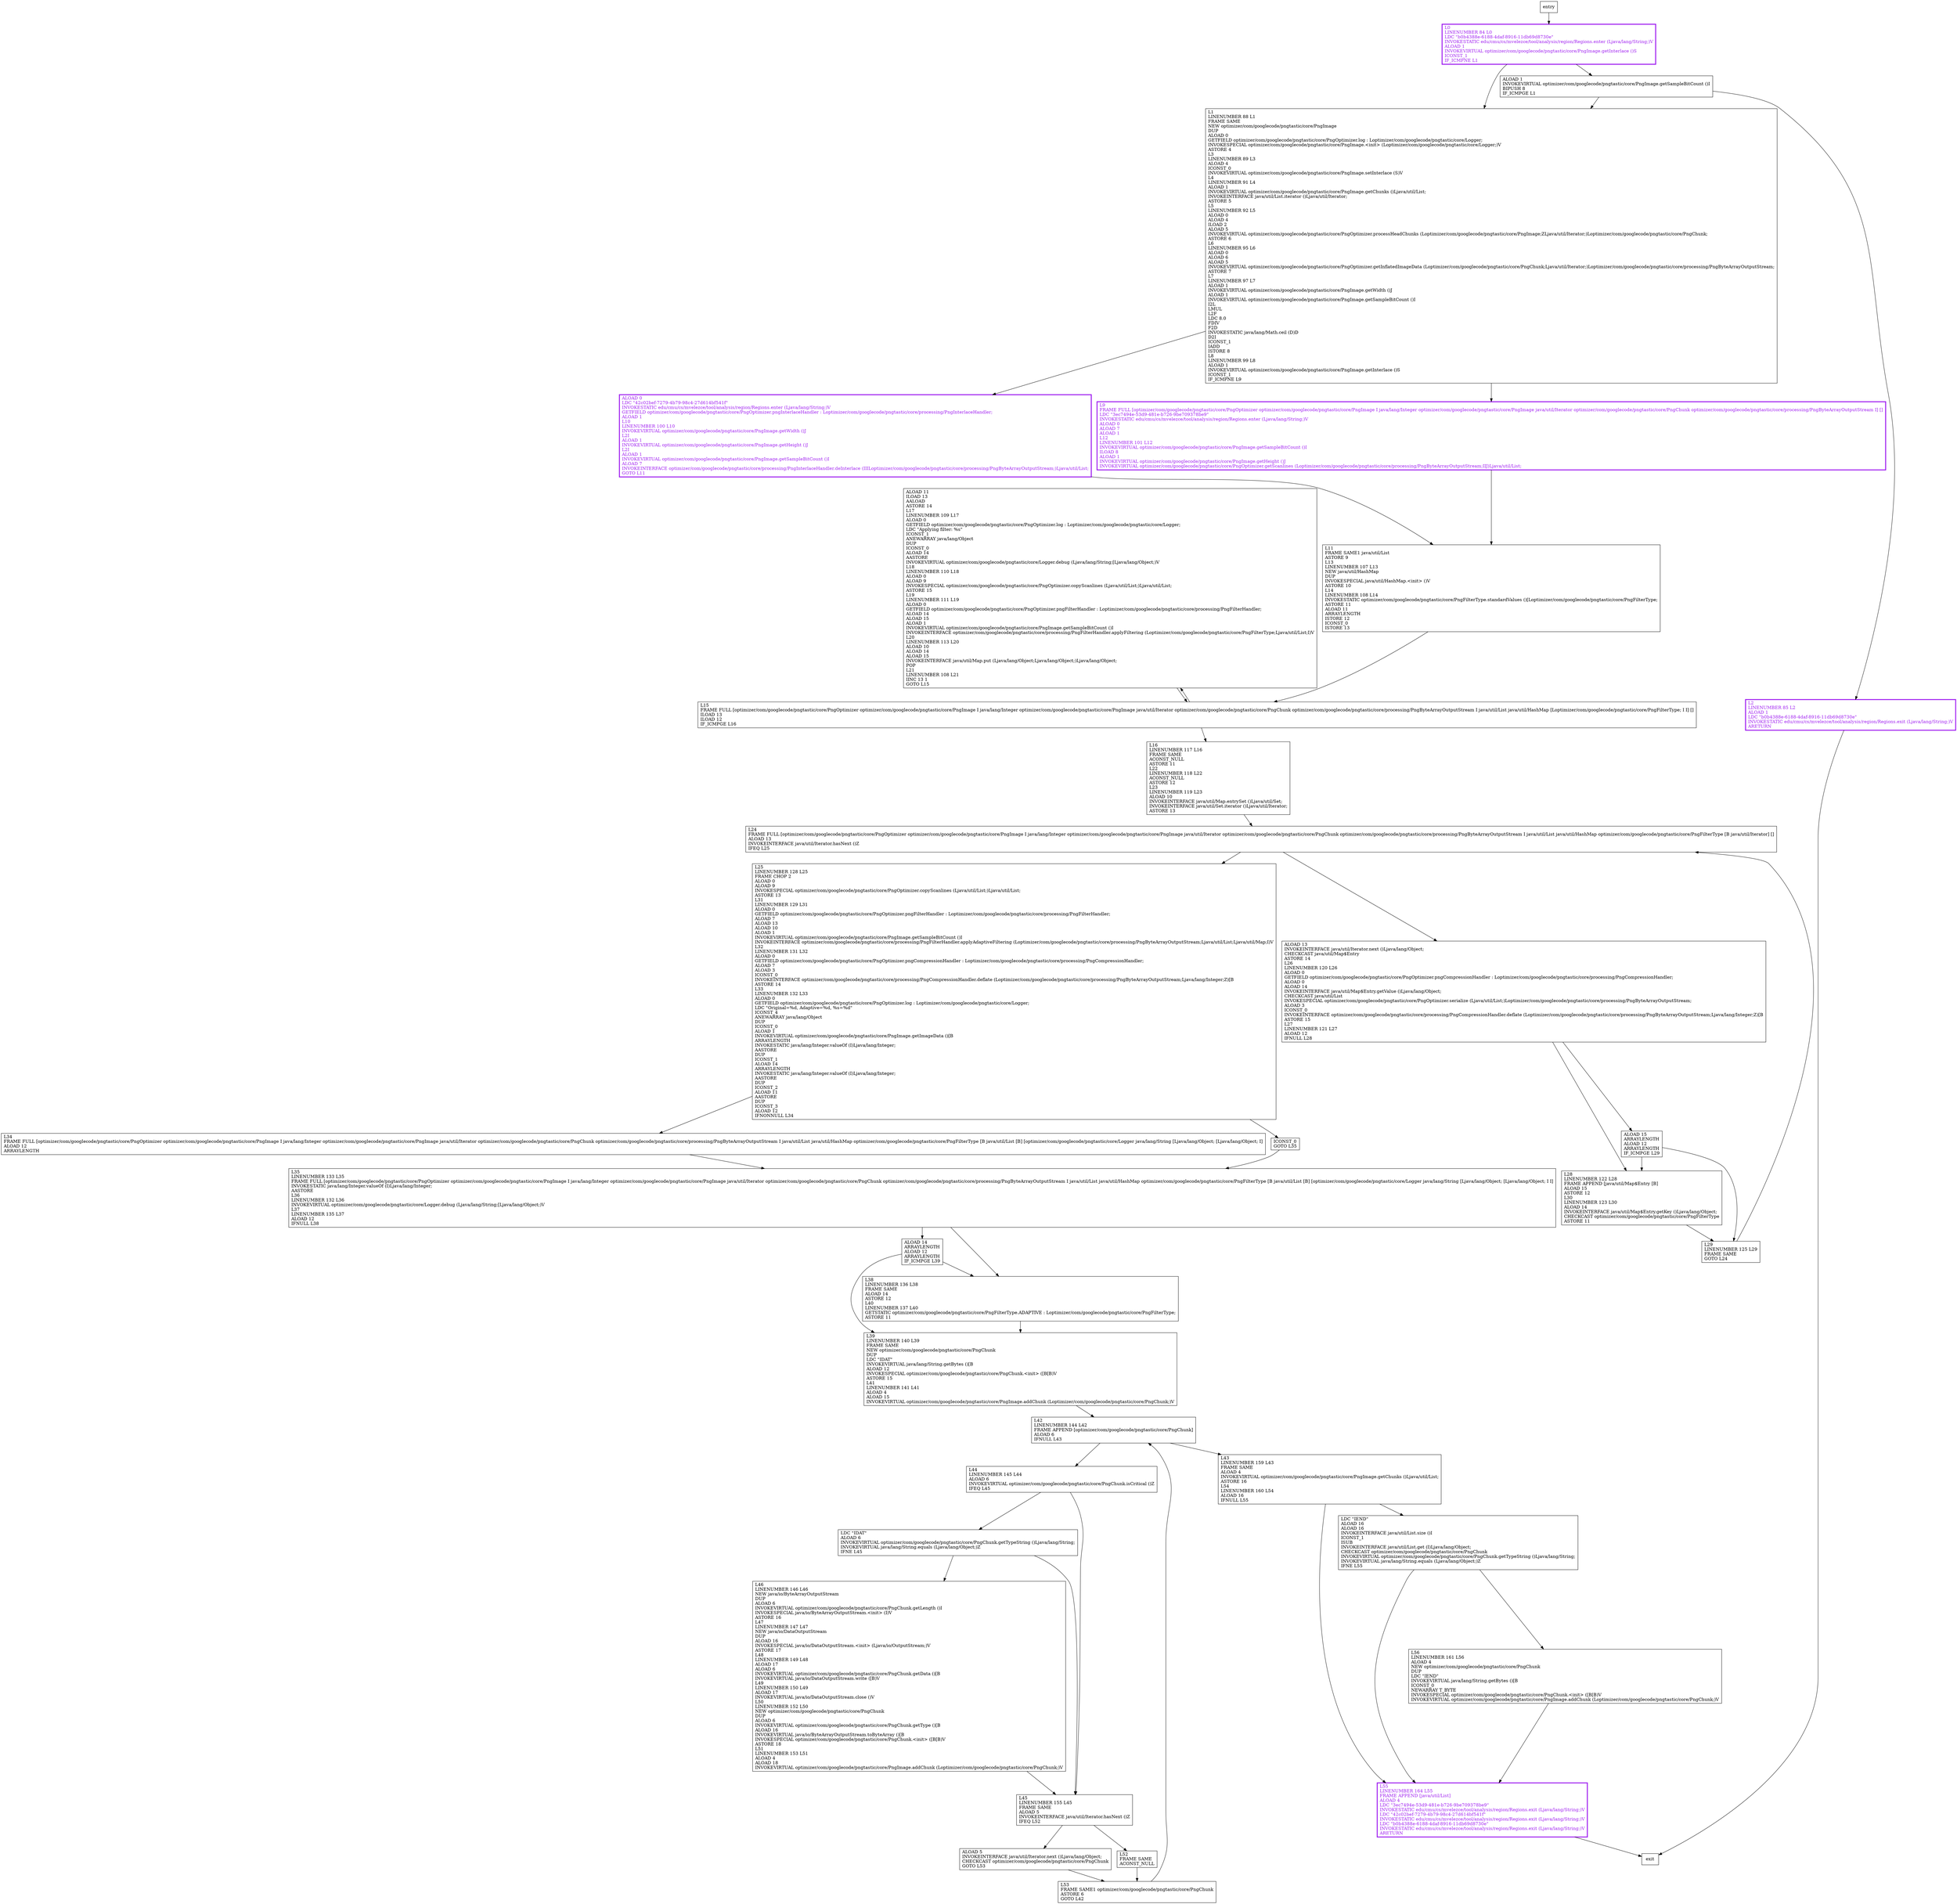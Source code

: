 digraph optimize {
node [shape=record];
1106214959 [label="ALOAD 11\lILOAD 13\lAALOAD\lASTORE 14\lL17\lLINENUMBER 109 L17\lALOAD 0\lGETFIELD optimizer/com/googlecode/pngtastic/core/PngOptimizer.log : Loptimizer/com/googlecode/pngtastic/core/Logger;\lLDC \"Applying filter: %s\"\lICONST_1\lANEWARRAY java/lang/Object\lDUP\lICONST_0\lALOAD 14\lAASTORE\lINVOKEVIRTUAL optimizer/com/googlecode/pngtastic/core/Logger.debug (Ljava/lang/String;[Ljava/lang/Object;)V\lL18\lLINENUMBER 110 L18\lALOAD 0\lALOAD 9\lINVOKESPECIAL optimizer/com/googlecode/pngtastic/core/PngOptimizer.copyScanlines (Ljava/util/List;)Ljava/util/List;\lASTORE 15\lL19\lLINENUMBER 111 L19\lALOAD 0\lGETFIELD optimizer/com/googlecode/pngtastic/core/PngOptimizer.pngFilterHandler : Loptimizer/com/googlecode/pngtastic/core/processing/PngFilterHandler;\lALOAD 14\lALOAD 15\lALOAD 1\lINVOKEVIRTUAL optimizer/com/googlecode/pngtastic/core/PngImage.getSampleBitCount ()I\lINVOKEINTERFACE optimizer/com/googlecode/pngtastic/core/processing/PngFilterHandler.applyFiltering (Loptimizer/com/googlecode/pngtastic/core/PngFilterType;Ljava/util/List;I)V\lL20\lLINENUMBER 113 L20\lALOAD 10\lALOAD 14\lALOAD 15\lINVOKEINTERFACE java/util/Map.put (Ljava/lang/Object;Ljava/lang/Object;)Ljava/lang/Object;\lPOP\lL21\lLINENUMBER 108 L21\lIINC 13 1\lGOTO L15\l"];
591709083 [label="L43\lLINENUMBER 159 L43\lFRAME SAME\lALOAD 4\lINVOKEVIRTUAL optimizer/com/googlecode/pngtastic/core/PngImage.getChunks ()Ljava/util/List;\lASTORE 16\lL54\lLINENUMBER 160 L54\lALOAD 16\lIFNULL L55\l"];
1794044045 [label="L44\lLINENUMBER 145 L44\lALOAD 6\lINVOKEVIRTUAL optimizer/com/googlecode/pngtastic/core/PngChunk.isCritical ()Z\lIFEQ L45\l"];
502647399 [label="ICONST_0\lGOTO L35\l"];
1933428450 [label="LDC \"IDAT\"\lALOAD 6\lINVOKEVIRTUAL optimizer/com/googlecode/pngtastic/core/PngChunk.getTypeString ()Ljava/lang/String;\lINVOKEVIRTUAL java/lang/String.equals (Ljava/lang/Object;)Z\lIFNE L45\l"];
733526421 [label="L25\lLINENUMBER 128 L25\lFRAME CHOP 2\lALOAD 0\lALOAD 9\lINVOKESPECIAL optimizer/com/googlecode/pngtastic/core/PngOptimizer.copyScanlines (Ljava/util/List;)Ljava/util/List;\lASTORE 13\lL31\lLINENUMBER 129 L31\lALOAD 0\lGETFIELD optimizer/com/googlecode/pngtastic/core/PngOptimizer.pngFilterHandler : Loptimizer/com/googlecode/pngtastic/core/processing/PngFilterHandler;\lALOAD 7\lALOAD 13\lALOAD 10\lALOAD 1\lINVOKEVIRTUAL optimizer/com/googlecode/pngtastic/core/PngImage.getSampleBitCount ()I\lINVOKEINTERFACE optimizer/com/googlecode/pngtastic/core/processing/PngFilterHandler.applyAdaptiveFiltering (Loptimizer/com/googlecode/pngtastic/core/processing/PngByteArrayOutputStream;Ljava/util/List;Ljava/util/Map;I)V\lL32\lLINENUMBER 131 L32\lALOAD 0\lGETFIELD optimizer/com/googlecode/pngtastic/core/PngOptimizer.pngCompressionHandler : Loptimizer/com/googlecode/pngtastic/core/processing/PngCompressionHandler;\lALOAD 7\lALOAD 3\lICONST_0\lINVOKEINTERFACE optimizer/com/googlecode/pngtastic/core/processing/PngCompressionHandler.deflate (Loptimizer/com/googlecode/pngtastic/core/processing/PngByteArrayOutputStream;Ljava/lang/Integer;Z)[B\lASTORE 14\lL33\lLINENUMBER 132 L33\lALOAD 0\lGETFIELD optimizer/com/googlecode/pngtastic/core/PngOptimizer.log : Loptimizer/com/googlecode/pngtastic/core/Logger;\lLDC \"Original=%d, Adaptive=%d, %s=%d\"\lICONST_4\lANEWARRAY java/lang/Object\lDUP\lICONST_0\lALOAD 1\lINVOKEVIRTUAL optimizer/com/googlecode/pngtastic/core/PngImage.getImageData ()[B\lARRAYLENGTH\lINVOKESTATIC java/lang/Integer.valueOf (I)Ljava/lang/Integer;\lAASTORE\lDUP\lICONST_1\lALOAD 14\lARRAYLENGTH\lINVOKESTATIC java/lang/Integer.valueOf (I)Ljava/lang/Integer;\lAASTORE\lDUP\lICONST_2\lALOAD 11\lAASTORE\lDUP\lICONST_3\lALOAD 12\lIFNONNULL L34\l"];
457656197 [label="L9\lFRAME FULL [optimizer/com/googlecode/pngtastic/core/PngOptimizer optimizer/com/googlecode/pngtastic/core/PngImage I java/lang/Integer optimizer/com/googlecode/pngtastic/core/PngImage java/util/Iterator optimizer/com/googlecode/pngtastic/core/PngChunk optimizer/com/googlecode/pngtastic/core/processing/PngByteArrayOutputStream I] []\lLDC \"3ec7494e-53d9-481e-b726-9be709378be9\"\lINVOKESTATIC edu/cmu/cs/mvelezce/tool/analysis/region/Regions.enter (Ljava/lang/String;)V\lALOAD 0\lALOAD 7\lALOAD 1\lL12\lLINENUMBER 101 L12\lINVOKEVIRTUAL optimizer/com/googlecode/pngtastic/core/PngImage.getSampleBitCount ()I\lILOAD 8\lALOAD 1\lINVOKEVIRTUAL optimizer/com/googlecode/pngtastic/core/PngImage.getHeight ()J\lINVOKEVIRTUAL optimizer/com/googlecode/pngtastic/core/PngOptimizer.getScanlines (Loptimizer/com/googlecode/pngtastic/core/processing/PngByteArrayOutputStream;IIJ)Ljava/util/List;\l"];
529577560 [label="L29\lLINENUMBER 125 L29\lFRAME SAME\lGOTO L24\l"];
1156556857 [label="L55\lLINENUMBER 164 L55\lFRAME APPEND [java/util/List]\lALOAD 4\lLDC \"3ec7494e-53d9-481e-b726-9be709378be9\"\lINVOKESTATIC edu/cmu/cs/mvelezce/tool/analysis/region/Regions.exit (Ljava/lang/String;)V\lLDC \"42c02bef-7279-4b79-98c4-27d614bf541f\"\lINVOKESTATIC edu/cmu/cs/mvelezce/tool/analysis/region/Regions.exit (Ljava/lang/String;)V\lLDC \"b0b4388e-6188-4daf-8916-11db69d8730e\"\lINVOKESTATIC edu/cmu/cs/mvelezce/tool/analysis/region/Regions.exit (Ljava/lang/String;)V\lARETURN\l"];
480838335 [label="ALOAD 0\lLDC \"42c02bef-7279-4b79-98c4-27d614bf541f\"\lINVOKESTATIC edu/cmu/cs/mvelezce/tool/analysis/region/Regions.enter (Ljava/lang/String;)V\lGETFIELD optimizer/com/googlecode/pngtastic/core/PngOptimizer.pngInterlaceHandler : Loptimizer/com/googlecode/pngtastic/core/processing/PngInterlaceHandler;\lALOAD 1\lL10\lLINENUMBER 100 L10\lINVOKEVIRTUAL optimizer/com/googlecode/pngtastic/core/PngImage.getWidth ()J\lL2I\lALOAD 1\lINVOKEVIRTUAL optimizer/com/googlecode/pngtastic/core/PngImage.getHeight ()J\lL2I\lALOAD 1\lINVOKEVIRTUAL optimizer/com/googlecode/pngtastic/core/PngImage.getSampleBitCount ()I\lALOAD 7\lINVOKEINTERFACE optimizer/com/googlecode/pngtastic/core/processing/PngInterlaceHandler.deInterlace (IIILoptimizer/com/googlecode/pngtastic/core/processing/PngByteArrayOutputStream;)Ljava/util/List;\lGOTO L11\l"];
1736925105 [label="ALOAD 13\lINVOKEINTERFACE java/util/Iterator.next ()Ljava/lang/Object;\lCHECKCAST java/util/Map$Entry\lASTORE 14\lL26\lLINENUMBER 120 L26\lALOAD 0\lGETFIELD optimizer/com/googlecode/pngtastic/core/PngOptimizer.pngCompressionHandler : Loptimizer/com/googlecode/pngtastic/core/processing/PngCompressionHandler;\lALOAD 0\lALOAD 14\lINVOKEINTERFACE java/util/Map$Entry.getValue ()Ljava/lang/Object;\lCHECKCAST java/util/List\lINVOKESPECIAL optimizer/com/googlecode/pngtastic/core/PngOptimizer.serialize (Ljava/util/List;)Loptimizer/com/googlecode/pngtastic/core/processing/PngByteArrayOutputStream;\lALOAD 3\lICONST_0\lINVOKEINTERFACE optimizer/com/googlecode/pngtastic/core/processing/PngCompressionHandler.deflate (Loptimizer/com/googlecode/pngtastic/core/processing/PngByteArrayOutputStream;Ljava/lang/Integer;Z)[B\lASTORE 15\lL27\lLINENUMBER 121 L27\lALOAD 12\lIFNULL L28\l"];
1084393672 [label="L0\lLINENUMBER 84 L0\lLDC \"b0b4388e-6188-4daf-8916-11db69d8730e\"\lINVOKESTATIC edu/cmu/cs/mvelezce/tool/analysis/region/Regions.enter (Ljava/lang/String;)V\lALOAD 1\lINVOKEVIRTUAL optimizer/com/googlecode/pngtastic/core/PngImage.getInterlace ()S\lICONST_1\lIF_ICMPNE L1\l"];
1896533501 [label="ALOAD 15\lARRAYLENGTH\lALOAD 12\lARRAYLENGTH\lIF_ICMPGE L29\l"];
1796700124 [label="L52\lFRAME SAME\lACONST_NULL\l"];
345408736 [label="L42\lLINENUMBER 144 L42\lFRAME APPEND [optimizer/com/googlecode/pngtastic/core/PngChunk]\lALOAD 6\lIFNULL L43\l"];
2065172158 [label="ALOAD 14\lARRAYLENGTH\lALOAD 12\lARRAYLENGTH\lIF_ICMPGE L39\l"];
1725694877 [label="L53\lFRAME SAME1 optimizer/com/googlecode/pngtastic/core/PngChunk\lASTORE 6\lGOTO L42\l"];
1119295692 [label="L24\lFRAME FULL [optimizer/com/googlecode/pngtastic/core/PngOptimizer optimizer/com/googlecode/pngtastic/core/PngImage I java/lang/Integer optimizer/com/googlecode/pngtastic/core/PngImage java/util/Iterator optimizer/com/googlecode/pngtastic/core/PngChunk optimizer/com/googlecode/pngtastic/core/processing/PngByteArrayOutputStream I java/util/List java/util/HashMap optimizer/com/googlecode/pngtastic/core/PngFilterType [B java/util/Iterator] []\lALOAD 13\lINVOKEINTERFACE java/util/Iterator.hasNext ()Z\lIFEQ L25\l"];
1740741346 [label="L56\lLINENUMBER 161 L56\lALOAD 4\lNEW optimizer/com/googlecode/pngtastic/core/PngChunk\lDUP\lLDC \"IEND\"\lINVOKEVIRTUAL java/lang/String.getBytes ()[B\lICONST_0\lNEWARRAY T_BYTE\lINVOKESPECIAL optimizer/com/googlecode/pngtastic/core/PngChunk.\<init\> ([B[B)V\lINVOKEVIRTUAL optimizer/com/googlecode/pngtastic/core/PngImage.addChunk (Loptimizer/com/googlecode/pngtastic/core/PngChunk;)V\l"];
1366828696 [label="L45\lLINENUMBER 155 L45\lFRAME SAME\lALOAD 5\lINVOKEINTERFACE java/util/Iterator.hasNext ()Z\lIFEQ L52\l"];
361221719 [label="L15\lFRAME FULL [optimizer/com/googlecode/pngtastic/core/PngOptimizer optimizer/com/googlecode/pngtastic/core/PngImage I java/lang/Integer optimizer/com/googlecode/pngtastic/core/PngImage java/util/Iterator optimizer/com/googlecode/pngtastic/core/PngChunk optimizer/com/googlecode/pngtastic/core/processing/PngByteArrayOutputStream I java/util/List java/util/HashMap [Loptimizer/com/googlecode/pngtastic/core/PngFilterType; I I] []\lILOAD 13\lILOAD 12\lIF_ICMPGE L16\l"];
827774957 [label="L1\lLINENUMBER 88 L1\lFRAME SAME\lNEW optimizer/com/googlecode/pngtastic/core/PngImage\lDUP\lALOAD 0\lGETFIELD optimizer/com/googlecode/pngtastic/core/PngOptimizer.log : Loptimizer/com/googlecode/pngtastic/core/Logger;\lINVOKESPECIAL optimizer/com/googlecode/pngtastic/core/PngImage.\<init\> (Loptimizer/com/googlecode/pngtastic/core/Logger;)V\lASTORE 4\lL3\lLINENUMBER 89 L3\lALOAD 4\lICONST_0\lINVOKEVIRTUAL optimizer/com/googlecode/pngtastic/core/PngImage.setInterlace (S)V\lL4\lLINENUMBER 91 L4\lALOAD 1\lINVOKEVIRTUAL optimizer/com/googlecode/pngtastic/core/PngImage.getChunks ()Ljava/util/List;\lINVOKEINTERFACE java/util/List.iterator ()Ljava/util/Iterator;\lASTORE 5\lL5\lLINENUMBER 92 L5\lALOAD 0\lALOAD 4\lILOAD 2\lALOAD 5\lINVOKEVIRTUAL optimizer/com/googlecode/pngtastic/core/PngOptimizer.processHeadChunks (Loptimizer/com/googlecode/pngtastic/core/PngImage;ZLjava/util/Iterator;)Loptimizer/com/googlecode/pngtastic/core/PngChunk;\lASTORE 6\lL6\lLINENUMBER 95 L6\lALOAD 0\lALOAD 6\lALOAD 5\lINVOKEVIRTUAL optimizer/com/googlecode/pngtastic/core/PngOptimizer.getInflatedImageData (Loptimizer/com/googlecode/pngtastic/core/PngChunk;Ljava/util/Iterator;)Loptimizer/com/googlecode/pngtastic/core/processing/PngByteArrayOutputStream;\lASTORE 7\lL7\lLINENUMBER 97 L7\lALOAD 1\lINVOKEVIRTUAL optimizer/com/googlecode/pngtastic/core/PngImage.getWidth ()J\lALOAD 1\lINVOKEVIRTUAL optimizer/com/googlecode/pngtastic/core/PngImage.getSampleBitCount ()I\lI2L\lLMUL\lL2F\lLDC 8.0\lFDIV\lF2D\lINVOKESTATIC java/lang/Math.ceil (D)D\lD2I\lICONST_1\lIADD\lISTORE 8\lL8\lLINENUMBER 99 L8\lALOAD 1\lINVOKEVIRTUAL optimizer/com/googlecode/pngtastic/core/PngImage.getInterlace ()S\lICONST_1\lIF_ICMPNE L9\l"];
1341616763 [label="L2\lLINENUMBER 85 L2\lALOAD 1\lLDC \"b0b4388e-6188-4daf-8916-11db69d8730e\"\lINVOKESTATIC edu/cmu/cs/mvelezce/tool/analysis/region/Regions.exit (Ljava/lang/String;)V\lARETURN\l"];
1986038533 [label="L46\lLINENUMBER 146 L46\lNEW java/io/ByteArrayOutputStream\lDUP\lALOAD 6\lINVOKEVIRTUAL optimizer/com/googlecode/pngtastic/core/PngChunk.getLength ()I\lINVOKESPECIAL java/io/ByteArrayOutputStream.\<init\> (I)V\lASTORE 16\lL47\lLINENUMBER 147 L47\lNEW java/io/DataOutputStream\lDUP\lALOAD 16\lINVOKESPECIAL java/io/DataOutputStream.\<init\> (Ljava/io/OutputStream;)V\lASTORE 17\lL48\lLINENUMBER 149 L48\lALOAD 17\lALOAD 6\lINVOKEVIRTUAL optimizer/com/googlecode/pngtastic/core/PngChunk.getData ()[B\lINVOKEVIRTUAL java/io/DataOutputStream.write ([B)V\lL49\lLINENUMBER 150 L49\lALOAD 17\lINVOKEVIRTUAL java/io/DataOutputStream.close ()V\lL50\lLINENUMBER 152 L50\lNEW optimizer/com/googlecode/pngtastic/core/PngChunk\lDUP\lALOAD 6\lINVOKEVIRTUAL optimizer/com/googlecode/pngtastic/core/PngChunk.getType ()[B\lALOAD 16\lINVOKEVIRTUAL java/io/ByteArrayOutputStream.toByteArray ()[B\lINVOKESPECIAL optimizer/com/googlecode/pngtastic/core/PngChunk.\<init\> ([B[B)V\lASTORE 18\lL51\lLINENUMBER 153 L51\lALOAD 4\lALOAD 18\lINVOKEVIRTUAL optimizer/com/googlecode/pngtastic/core/PngImage.addChunk (Loptimizer/com/googlecode/pngtastic/core/PngChunk;)V\l"];
2068566208 [label="ALOAD 5\lINVOKEINTERFACE java/util/Iterator.next ()Ljava/lang/Object;\lCHECKCAST optimizer/com/googlecode/pngtastic/core/PngChunk\lGOTO L53\l"];
1909401981 [label="ALOAD 1\lINVOKEVIRTUAL optimizer/com/googlecode/pngtastic/core/PngImage.getSampleBitCount ()I\lBIPUSH 8\lIF_ICMPGE L1\l"];
1627897268 [label="LDC \"IEND\"\lALOAD 16\lALOAD 16\lINVOKEINTERFACE java/util/List.size ()I\lICONST_1\lISUB\lINVOKEINTERFACE java/util/List.get (I)Ljava/lang/Object;\lCHECKCAST optimizer/com/googlecode/pngtastic/core/PngChunk\lINVOKEVIRTUAL optimizer/com/googlecode/pngtastic/core/PngChunk.getTypeString ()Ljava/lang/String;\lINVOKEVIRTUAL java/lang/String.equals (Ljava/lang/Object;)Z\lIFNE L55\l"];
1515472278 [label="L28\lLINENUMBER 122 L28\lFRAME APPEND [java/util/Map$Entry [B]\lALOAD 15\lASTORE 12\lL30\lLINENUMBER 123 L30\lALOAD 14\lINVOKEINTERFACE java/util/Map$Entry.getKey ()Ljava/lang/Object;\lCHECKCAST optimizer/com/googlecode/pngtastic/core/PngFilterType\lASTORE 11\l"];
337990806 [label="L11\lFRAME SAME1 java/util/List\lASTORE 9\lL13\lLINENUMBER 107 L13\lNEW java/util/HashMap\lDUP\lINVOKESPECIAL java/util/HashMap.\<init\> ()V\lASTORE 10\lL14\lLINENUMBER 108 L14\lINVOKESTATIC optimizer/com/googlecode/pngtastic/core/PngFilterType.standardValues ()[Loptimizer/com/googlecode/pngtastic/core/PngFilterType;\lASTORE 11\lALOAD 11\lARRAYLENGTH\lISTORE 12\lICONST_0\lISTORE 13\l"];
1614121155 [label="L16\lLINENUMBER 117 L16\lFRAME SAME\lACONST_NULL\lASTORE 11\lL22\lLINENUMBER 118 L22\lACONST_NULL\lASTORE 12\lL23\lLINENUMBER 119 L23\lALOAD 10\lINVOKEINTERFACE java/util/Map.entrySet ()Ljava/util/Set;\lINVOKEINTERFACE java/util/Set.iterator ()Ljava/util/Iterator;\lASTORE 13\l"];
976723449 [label="L34\lFRAME FULL [optimizer/com/googlecode/pngtastic/core/PngOptimizer optimizer/com/googlecode/pngtastic/core/PngImage I java/lang/Integer optimizer/com/googlecode/pngtastic/core/PngImage java/util/Iterator optimizer/com/googlecode/pngtastic/core/PngChunk optimizer/com/googlecode/pngtastic/core/processing/PngByteArrayOutputStream I java/util/List java/util/HashMap optimizer/com/googlecode/pngtastic/core/PngFilterType [B java/util/List [B] [optimizer/com/googlecode/pngtastic/core/Logger java/lang/String [Ljava/lang/Object; [Ljava/lang/Object; I]\lALOAD 12\lARRAYLENGTH\l"];
2110162090 [label="L38\lLINENUMBER 136 L38\lFRAME SAME\lALOAD 14\lASTORE 12\lL40\lLINENUMBER 137 L40\lGETSTATIC optimizer/com/googlecode/pngtastic/core/PngFilterType.ADAPTIVE : Loptimizer/com/googlecode/pngtastic/core/PngFilterType;\lASTORE 11\l"];
1208835400 [label="L39\lLINENUMBER 140 L39\lFRAME SAME\lNEW optimizer/com/googlecode/pngtastic/core/PngChunk\lDUP\lLDC \"IDAT\"\lINVOKEVIRTUAL java/lang/String.getBytes ()[B\lALOAD 12\lINVOKESPECIAL optimizer/com/googlecode/pngtastic/core/PngChunk.\<init\> ([B[B)V\lASTORE 15\lL41\lLINENUMBER 141 L41\lALOAD 4\lALOAD 15\lINVOKEVIRTUAL optimizer/com/googlecode/pngtastic/core/PngImage.addChunk (Loptimizer/com/googlecode/pngtastic/core/PngChunk;)V\l"];
122527223 [label="L35\lLINENUMBER 133 L35\lFRAME FULL [optimizer/com/googlecode/pngtastic/core/PngOptimizer optimizer/com/googlecode/pngtastic/core/PngImage I java/lang/Integer optimizer/com/googlecode/pngtastic/core/PngImage java/util/Iterator optimizer/com/googlecode/pngtastic/core/PngChunk optimizer/com/googlecode/pngtastic/core/processing/PngByteArrayOutputStream I java/util/List java/util/HashMap optimizer/com/googlecode/pngtastic/core/PngFilterType [B java/util/List [B] [optimizer/com/googlecode/pngtastic/core/Logger java/lang/String [Ljava/lang/Object; [Ljava/lang/Object; I I]\lINVOKESTATIC java/lang/Integer.valueOf (I)Ljava/lang/Integer;\lAASTORE\lL36\lLINENUMBER 132 L36\lINVOKEVIRTUAL optimizer/com/googlecode/pngtastic/core/Logger.debug (Ljava/lang/String;[Ljava/lang/Object;)V\lL37\lLINENUMBER 135 L37\lALOAD 12\lIFNULL L38\l"];
entry;
exit;
1106214959 -> 361221719;
591709083 -> 1627897268;
591709083 -> 1156556857;
1794044045 -> 1933428450;
1794044045 -> 1366828696;
502647399 -> 122527223;
1933428450 -> 1986038533;
1933428450 -> 1366828696;
733526421 -> 502647399;
733526421 -> 976723449;
457656197 -> 337990806;
529577560 -> 1119295692;
1156556857 -> exit;
480838335 -> 337990806;
1736925105 -> 1515472278;
1736925105 -> 1896533501;
1084393672 -> 1909401981;
1084393672 -> 827774957;
1896533501 -> 1515472278;
1896533501 -> 529577560;
1796700124 -> 1725694877;
345408736 -> 591709083;
345408736 -> 1794044045;
2065172158 -> 1208835400;
2065172158 -> 2110162090;
1725694877 -> 345408736;
1119295692 -> 733526421;
1119295692 -> 1736925105;
1740741346 -> 1156556857;
1366828696 -> 1796700124;
1366828696 -> 2068566208;
361221719 -> 1106214959;
361221719 -> 1614121155;
827774957 -> 457656197;
827774957 -> 480838335;
1341616763 -> exit;
1986038533 -> 1366828696;
2068566208 -> 1725694877;
1909401981 -> 827774957;
1909401981 -> 1341616763;
entry -> 1084393672;
1627897268 -> 1740741346;
1627897268 -> 1156556857;
1515472278 -> 529577560;
337990806 -> 361221719;
1614121155 -> 1119295692;
976723449 -> 122527223;
2110162090 -> 1208835400;
1208835400 -> 345408736;
122527223 -> 2065172158;
122527223 -> 2110162090;
1084393672[fontcolor="purple", penwidth=3, color="purple"];
1341616763[fontcolor="purple", penwidth=3, color="purple"];
457656197[fontcolor="purple", penwidth=3, color="purple"];
1156556857[fontcolor="purple", penwidth=3, color="purple"];
480838335[fontcolor="purple", penwidth=3, color="purple"];
}
